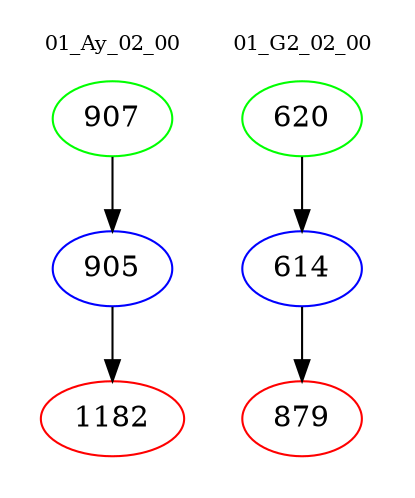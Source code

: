 digraph{
subgraph cluster_0 {
color = white
label = "01_Ay_02_00";
fontsize=10;
T0_907 [label="907", color="green"]
T0_907 -> T0_905 [color="black"]
T0_905 [label="905", color="blue"]
T0_905 -> T0_1182 [color="black"]
T0_1182 [label="1182", color="red"]
}
subgraph cluster_1 {
color = white
label = "01_G2_02_00";
fontsize=10;
T1_620 [label="620", color="green"]
T1_620 -> T1_614 [color="black"]
T1_614 [label="614", color="blue"]
T1_614 -> T1_879 [color="black"]
T1_879 [label="879", color="red"]
}
}
